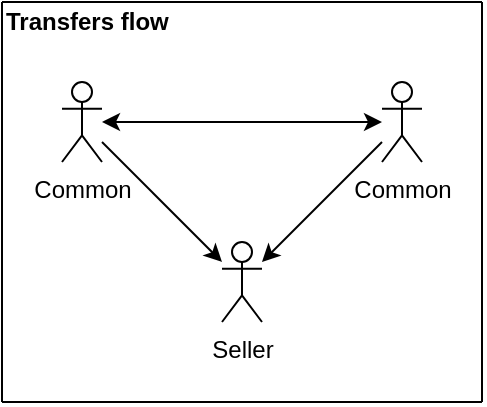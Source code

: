 <mxfile version="13.7.3" type="device" pages="3"><diagram id="zk4GaKP_lwwWdoZ-y_45" name="Transfers flow"><mxGraphModel dx="1353" dy="713" grid="1" gridSize="10" guides="1" tooltips="1" connect="1" arrows="1" fold="1" page="1" pageScale="1" pageWidth="827" pageHeight="1169" math="0" shadow="0"><root><mxCell id="BhI088Osz-gDinElNDqT-0"/><mxCell id="BhI088Osz-gDinElNDqT-1" parent="BhI088Osz-gDinElNDqT-0"/><mxCell id="kywKN0zro00sjPrpowdX-0" value="Common" style="shape=umlActor;verticalLabelPosition=bottom;verticalAlign=top;html=1;outlineConnect=0;" vertex="1" parent="BhI088Osz-gDinElNDqT-1"><mxGeometry x="70" y="80" width="20" height="40" as="geometry"/></mxCell><mxCell id="kywKN0zro00sjPrpowdX-1" value="Seller" style="shape=umlActor;verticalLabelPosition=bottom;verticalAlign=top;html=1;outlineConnect=0;" vertex="1" parent="BhI088Osz-gDinElNDqT-1"><mxGeometry x="150" y="160" width="20" height="40" as="geometry"/></mxCell><mxCell id="kywKN0zro00sjPrpowdX-5" value="Common" style="shape=umlActor;verticalLabelPosition=bottom;verticalAlign=top;html=1;outlineConnect=0;" vertex="1" parent="BhI088Osz-gDinElNDqT-1"><mxGeometry x="230" y="80" width="20" height="40" as="geometry"/></mxCell><mxCell id="kywKN0zro00sjPrpowdX-15" value="&lt;b&gt;Transfers flow&lt;/b&gt;" style="text;html=1;strokeColor=none;fillColor=none;align=left;verticalAlign=middle;whiteSpace=wrap;rounded=0;" vertex="1" parent="BhI088Osz-gDinElNDqT-1"><mxGeometry x="40" y="40" width="240" height="20" as="geometry"/></mxCell><mxCell id="kywKN0zro00sjPrpowdX-24" value="" style="endArrow=classic;startArrow=classic;html=1;" edge="1" parent="BhI088Osz-gDinElNDqT-1" source="kywKN0zro00sjPrpowdX-0" target="kywKN0zro00sjPrpowdX-5"><mxGeometry width="50" height="50" relative="1" as="geometry"><mxPoint x="420" y="300" as="sourcePoint"/><mxPoint x="180" y="100" as="targetPoint"/></mxGeometry></mxCell><mxCell id="kywKN0zro00sjPrpowdX-25" value="" style="endArrow=classic;html=1;" edge="1" parent="BhI088Osz-gDinElNDqT-1" source="kywKN0zro00sjPrpowdX-5" target="kywKN0zro00sjPrpowdX-1"><mxGeometry width="50" height="50" relative="1" as="geometry"><mxPoint x="200" y="140" as="sourcePoint"/><mxPoint x="230" y="190" as="targetPoint"/></mxGeometry></mxCell><mxCell id="kywKN0zro00sjPrpowdX-26" value="" style="endArrow=classic;html=1;" edge="1" parent="BhI088Osz-gDinElNDqT-1" source="kywKN0zro00sjPrpowdX-0" target="kywKN0zro00sjPrpowdX-1"><mxGeometry width="50" height="50" relative="1" as="geometry"><mxPoint x="110" y="160" as="sourcePoint"/><mxPoint x="130" y="150" as="targetPoint"/></mxGeometry></mxCell><mxCell id="kywKN0zro00sjPrpowdX-29" value="" style="endArrow=none;html=1;entryX=0;entryY=0;entryDx=0;entryDy=0;" edge="1" parent="BhI088Osz-gDinElNDqT-1" target="kywKN0zro00sjPrpowdX-15"><mxGeometry width="50" height="50" relative="1" as="geometry"><mxPoint x="40" y="240" as="sourcePoint"/><mxPoint x="450" y="250" as="targetPoint"/></mxGeometry></mxCell><mxCell id="kywKN0zro00sjPrpowdX-30" value="" style="endArrow=none;html=1;" edge="1" parent="BhI088Osz-gDinElNDqT-1"><mxGeometry width="50" height="50" relative="1" as="geometry"><mxPoint x="40" y="240" as="sourcePoint"/><mxPoint x="280" y="240" as="targetPoint"/></mxGeometry></mxCell><mxCell id="kywKN0zro00sjPrpowdX-31" value="" style="endArrow=none;html=1;" edge="1" parent="BhI088Osz-gDinElNDqT-1"><mxGeometry width="50" height="50" relative="1" as="geometry"><mxPoint x="280" y="240" as="sourcePoint"/><mxPoint x="280" y="40" as="targetPoint"/></mxGeometry></mxCell><mxCell id="kywKN0zro00sjPrpowdX-32" value="" style="endArrow=none;html=1;exitX=0;exitY=0;exitDx=0;exitDy=0;" edge="1" parent="BhI088Osz-gDinElNDqT-1" source="kywKN0zro00sjPrpowdX-15"><mxGeometry width="50" height="50" relative="1" as="geometry"><mxPoint x="400" y="300" as="sourcePoint"/><mxPoint x="280" y="40" as="targetPoint"/></mxGeometry></mxCell></root></mxGraphModel></diagram><diagram id="1CXlikjrQmve4zq8l1TN" name="Activities flow"><mxGraphModel dx="927" dy="489" grid="1" gridSize="10" guides="1" tooltips="1" connect="1" arrows="1" fold="1" page="1" pageScale="1" pageWidth="827" pageHeight="1169" math="0" shadow="0"><root><mxCell id="A3VcmDVoNnLbyFOkRrYP-0"/><mxCell id="A3VcmDVoNnLbyFOkRrYP-1" parent="A3VcmDVoNnLbyFOkRrYP-0"/><mxCell id="_EV9CQLepDZ9_9qNfUuO-0" value="&lt;b&gt;Activities flow - value transfer&lt;/b&gt;" style="text;html=1;strokeColor=none;fillColor=none;align=left;verticalAlign=middle;whiteSpace=wrap;rounded=0;" vertex="1" parent="A3VcmDVoNnLbyFOkRrYP-1"><mxGeometry x="40" y="50" width="200" height="20" as="geometry"/></mxCell><mxCell id="_EV9CQLepDZ9_9qNfUuO-1" style="edgeStyle=orthogonalEdgeStyle;rounded=0;orthogonalLoop=1;jettySize=auto;html=1;exitX=1;exitY=0.5;exitDx=0;exitDy=0;entryX=0;entryY=0.5;entryDx=0;entryDy=0;" edge="1" parent="A3VcmDVoNnLbyFOkRrYP-1" source="_EV9CQLepDZ9_9qNfUuO-2" target="_EV9CQLepDZ9_9qNfUuO-15"><mxGeometry relative="1" as="geometry"/></mxCell><mxCell id="-UWKmDefMxEPsFRhqtBA-2" style="edgeStyle=orthogonalEdgeStyle;rounded=0;orthogonalLoop=1;jettySize=auto;html=1;exitX=0;exitY=0.5;exitDx=0;exitDy=0;entryX=1;entryY=0.5;entryDx=0;entryDy=0;" edge="1" parent="A3VcmDVoNnLbyFOkRrYP-1" source="_EV9CQLepDZ9_9qNfUuO-2" target="-UWKmDefMxEPsFRhqtBA-0"><mxGeometry relative="1" as="geometry"/></mxCell><mxCell id="_EV9CQLepDZ9_9qNfUuO-2" value="Transfer value" style="rounded=1;whiteSpace=wrap;html=1;" vertex="1" parent="A3VcmDVoNnLbyFOkRrYP-1"><mxGeometry x="120" y="90" width="120" height="60" as="geometry"/></mxCell><mxCell id="_EV9CQLepDZ9_9qNfUuO-3" style="edgeStyle=orthogonalEdgeStyle;rounded=0;orthogonalLoop=1;jettySize=auto;html=1;exitX=0.5;exitY=1;exitDx=0;exitDy=0;entryX=0.5;entryY=0;entryDx=0;entryDy=0;" edge="1" parent="A3VcmDVoNnLbyFOkRrYP-1" source="_EV9CQLepDZ9_9qNfUuO-4" target="_EV9CQLepDZ9_9qNfUuO-6"><mxGeometry relative="1" as="geometry"/></mxCell><mxCell id="_EV9CQLepDZ9_9qNfUuO-4" value="Decrease payer's wallet value" style="rounded=1;whiteSpace=wrap;html=1;" vertex="1" parent="A3VcmDVoNnLbyFOkRrYP-1"><mxGeometry x="600" y="90" width="120" height="60" as="geometry"/></mxCell><mxCell id="_EV9CQLepDZ9_9qNfUuO-5" style="edgeStyle=orthogonalEdgeStyle;rounded=0;orthogonalLoop=1;jettySize=auto;html=1;exitX=0;exitY=0.5;exitDx=0;exitDy=0;entryX=1;entryY=0.5;entryDx=0;entryDy=0;" edge="1" parent="A3VcmDVoNnLbyFOkRrYP-1" source="_EV9CQLepDZ9_9qNfUuO-6" target="_EV9CQLepDZ9_9qNfUuO-8"><mxGeometry relative="1" as="geometry"/></mxCell><mxCell id="_EV9CQLepDZ9_9qNfUuO-6" value="Check transfer authorization" style="rounded=1;whiteSpace=wrap;html=1;" vertex="1" parent="A3VcmDVoNnLbyFOkRrYP-1"><mxGeometry x="600" y="210" width="120" height="60" as="geometry"/></mxCell><mxCell id="_EV9CQLepDZ9_9qNfUuO-7" style="edgeStyle=orthogonalEdgeStyle;rounded=0;orthogonalLoop=1;jettySize=auto;html=1;exitX=0;exitY=0.5;exitDx=0;exitDy=0;entryX=1;entryY=0.5;entryDx=0;entryDy=0;" edge="1" parent="A3VcmDVoNnLbyFOkRrYP-1" source="_EV9CQLepDZ9_9qNfUuO-8" target="_EV9CQLepDZ9_9qNfUuO-10"><mxGeometry relative="1" as="geometry"/></mxCell><mxCell id="_EV9CQLepDZ9_9qNfUuO-8" value="Add payee's wallet value" style="rounded=1;whiteSpace=wrap;html=1;" vertex="1" parent="A3VcmDVoNnLbyFOkRrYP-1"><mxGeometry x="440" y="210" width="120" height="60" as="geometry"/></mxCell><mxCell id="_EV9CQLepDZ9_9qNfUuO-9" style="edgeStyle=orthogonalEdgeStyle;rounded=0;orthogonalLoop=1;jettySize=auto;html=1;exitX=0;exitY=0.5;exitDx=0;exitDy=0;entryX=1;entryY=0.5;entryDx=0;entryDy=0;" edge="1" parent="A3VcmDVoNnLbyFOkRrYP-1" source="_EV9CQLepDZ9_9qNfUuO-10" target="_EV9CQLepDZ9_9qNfUuO-11"><mxGeometry relative="1" as="geometry"/></mxCell><mxCell id="_EV9CQLepDZ9_9qNfUuO-10" value="End transaction" style="rounded=1;whiteSpace=wrap;html=1;" vertex="1" parent="A3VcmDVoNnLbyFOkRrYP-1"><mxGeometry x="280" y="210" width="120" height="60" as="geometry"/></mxCell><mxCell id="-UWKmDefMxEPsFRhqtBA-3" style="edgeStyle=orthogonalEdgeStyle;rounded=0;orthogonalLoop=1;jettySize=auto;html=1;exitX=0;exitY=0.5;exitDx=0;exitDy=0;entryX=1;entryY=0.5;entryDx=0;entryDy=0;" edge="1" parent="A3VcmDVoNnLbyFOkRrYP-1" source="_EV9CQLepDZ9_9qNfUuO-11" target="-UWKmDefMxEPsFRhqtBA-1"><mxGeometry relative="1" as="geometry"/></mxCell><mxCell id="_EV9CQLepDZ9_9qNfUuO-11" value="Notify payee that received value" style="rounded=1;whiteSpace=wrap;html=1;" vertex="1" parent="A3VcmDVoNnLbyFOkRrYP-1"><mxGeometry x="120" y="210" width="120" height="60" as="geometry"/></mxCell><mxCell id="_EV9CQLepDZ9_9qNfUuO-12" style="edgeStyle=orthogonalEdgeStyle;rounded=0;orthogonalLoop=1;jettySize=auto;html=1;exitX=1;exitY=0.5;exitDx=0;exitDy=0;entryX=0;entryY=0.5;entryDx=0;entryDy=0;" edge="1" parent="A3VcmDVoNnLbyFOkRrYP-1" source="_EV9CQLepDZ9_9qNfUuO-13" target="_EV9CQLepDZ9_9qNfUuO-4"><mxGeometry relative="1" as="geometry"/></mxCell><mxCell id="_EV9CQLepDZ9_9qNfUuO-13" value="&lt;span&gt;Start transaction&lt;/span&gt;" style="rounded=1;whiteSpace=wrap;html=1;" vertex="1" parent="A3VcmDVoNnLbyFOkRrYP-1"><mxGeometry x="440" y="90" width="120" height="60" as="geometry"/></mxCell><mxCell id="_EV9CQLepDZ9_9qNfUuO-14" style="edgeStyle=orthogonalEdgeStyle;rounded=0;orthogonalLoop=1;jettySize=auto;html=1;exitX=1;exitY=0.5;exitDx=0;exitDy=0;entryX=0;entryY=0.5;entryDx=0;entryDy=0;" edge="1" parent="A3VcmDVoNnLbyFOkRrYP-1" source="_EV9CQLepDZ9_9qNfUuO-15" target="_EV9CQLepDZ9_9qNfUuO-13"><mxGeometry relative="1" as="geometry"/></mxCell><mxCell id="_EV9CQLepDZ9_9qNfUuO-15" value="Check payer's wallet balance" style="rounded=1;whiteSpace=wrap;html=1;" vertex="1" parent="A3VcmDVoNnLbyFOkRrYP-1"><mxGeometry x="280" y="90" width="120" height="60" as="geometry"/></mxCell><mxCell id="-UWKmDefMxEPsFRhqtBA-0" value="" style="shape=mxgraph.bpmn.shape;html=1;verticalLabelPosition=bottom;labelBackgroundColor=#ffffff;verticalAlign=top;align=center;perimeter=ellipsePerimeter;outlineConnect=0;outline=standard;symbol=general;" vertex="1" parent="A3VcmDVoNnLbyFOkRrYP-1"><mxGeometry x="40" y="105" width="30" height="30" as="geometry"/></mxCell><mxCell id="-UWKmDefMxEPsFRhqtBA-1" value="" style="shape=mxgraph.bpmn.shape;html=1;verticalLabelPosition=bottom;labelBackgroundColor=#ffffff;verticalAlign=top;align=center;perimeter=ellipsePerimeter;outlineConnect=0;outline=end;symbol=terminate;" vertex="1" parent="A3VcmDVoNnLbyFOkRrYP-1"><mxGeometry x="40" y="225" width="30" height="30" as="geometry"/></mxCell></root></mxGraphModel></diagram><diagram id="00lxuZQfzdvlmsnNwasj" name="Activities diagram"><mxGraphModel dx="1623" dy="856" grid="1" gridSize="10" guides="1" tooltips="1" connect="1" arrows="1" fold="1" page="1" pageScale="1" pageWidth="827" pageHeight="1169" math="0" shadow="0"><root><mxCell id="lu-hLuhgTBMf72ZFMixk-0"/><mxCell id="lu-hLuhgTBMf72ZFMixk-1" parent="lu-hLuhgTBMf72ZFMixk-0"/><mxCell id="JfY5ylzQSeiNao0tUjQF-0" value="&lt;b&gt;Activities diagram&lt;/b&gt;&lt;b&gt;&amp;nbsp;- value transfer&lt;/b&gt;" style="text;html=1;strokeColor=none;fillColor=none;align=left;verticalAlign=middle;whiteSpace=wrap;rounded=0;" vertex="1" parent="lu-hLuhgTBMf72ZFMixk-1"><mxGeometry x="40" y="50" width="240" height="20" as="geometry"/></mxCell><mxCell id="JfY5ylzQSeiNao0tUjQF-1" style="edgeStyle=orthogonalEdgeStyle;rounded=0;orthogonalLoop=1;jettySize=auto;html=1;exitX=1;exitY=0.5;exitDx=0;exitDy=0;entryX=0;entryY=0.5;entryDx=0;entryDy=0;" edge="1" parent="lu-hLuhgTBMf72ZFMixk-1" source="JfY5ylzQSeiNao0tUjQF-2" target="JfY5ylzQSeiNao0tUjQF-4"><mxGeometry relative="1" as="geometry"/></mxCell><mxCell id="JfY5ylzQSeiNao0tUjQF-2" value="Decrease payer's wallet value" style="rounded=1;whiteSpace=wrap;html=1;" vertex="1" parent="lu-hLuhgTBMf72ZFMixk-1"><mxGeometry x="560" y="210" width="120" height="60" as="geometry"/></mxCell><mxCell id="JfY5ylzQSeiNao0tUjQF-3" style="edgeStyle=orthogonalEdgeStyle;rounded=0;orthogonalLoop=1;jettySize=auto;html=1;exitX=0.5;exitY=1;exitDx=0;exitDy=0;entryX=0.5;entryY=0;entryDx=0;entryDy=0;" edge="1" parent="lu-hLuhgTBMf72ZFMixk-1" source="JfY5ylzQSeiNao0tUjQF-4" target="JfY5ylzQSeiNao0tUjQF-31"><mxGeometry relative="1" as="geometry"/></mxCell><mxCell id="JfY5ylzQSeiNao0tUjQF-4" value="Request check transfer authorization" style="rounded=1;whiteSpace=wrap;html=1;" vertex="1" parent="lu-hLuhgTBMf72ZFMixk-1"><mxGeometry x="720" y="210" width="120" height="60" as="geometry"/></mxCell><mxCell id="JfY5ylzQSeiNao0tUjQF-5" style="edgeStyle=orthogonalEdgeStyle;rounded=0;orthogonalLoop=1;jettySize=auto;html=1;exitX=0;exitY=0.5;exitDx=0;exitDy=0;entryX=1;entryY=0.5;entryDx=0;entryDy=0;" edge="1" parent="lu-hLuhgTBMf72ZFMixk-1" source="JfY5ylzQSeiNao0tUjQF-6" target="JfY5ylzQSeiNao0tUjQF-55"><mxGeometry relative="1" as="geometry"><mxPoint x="700" y="435" as="targetPoint"/></mxGeometry></mxCell><mxCell id="JfY5ylzQSeiNao0tUjQF-6" value="Add payee's wallet value" style="rounded=1;whiteSpace=wrap;html=1;" vertex="1" parent="lu-hLuhgTBMf72ZFMixk-1"><mxGeometry x="720" y="450" width="120" height="60" as="geometry"/></mxCell><mxCell id="JfY5ylzQSeiNao0tUjQF-7" style="edgeStyle=orthogonalEdgeStyle;rounded=0;orthogonalLoop=1;jettySize=auto;html=1;exitX=0.5;exitY=1;exitDx=0;exitDy=0;entryX=1;entryY=0.5;entryDx=0;entryDy=0;" edge="1" parent="lu-hLuhgTBMf72ZFMixk-1" source="JfY5ylzQSeiNao0tUjQF-10" target="JfY5ylzQSeiNao0tUjQF-12"><mxGeometry relative="1" as="geometry"/></mxCell><mxCell id="JfY5ylzQSeiNao0tUjQF-8" value="Queue" style="edgeLabel;html=1;align=center;verticalAlign=middle;resizable=0;points=[];" vertex="1" connectable="0" parent="JfY5ylzQSeiNao0tUjQF-7"><mxGeometry x="-0.14" y="-1" relative="1" as="geometry"><mxPoint x="1" y="-24.17" as="offset"/></mxGeometry></mxCell><mxCell id="JfY5ylzQSeiNao0tUjQF-9" style="edgeStyle=orthogonalEdgeStyle;rounded=0;orthogonalLoop=1;jettySize=auto;html=1;exitX=0;exitY=0.5;exitDx=0;exitDy=0;entryX=1;entryY=0.5;entryDx=0;entryDy=0;" edge="1" parent="lu-hLuhgTBMf72ZFMixk-1" source="JfY5ylzQSeiNao0tUjQF-10" target="JfY5ylzQSeiNao0tUjQF-40"><mxGeometry relative="1" as="geometry"/></mxCell><mxCell id="JfY5ylzQSeiNao0tUjQF-10" value="End transaction" style="rounded=1;whiteSpace=wrap;html=1;fillColor=#FF3333;" vertex="1" parent="lu-hLuhgTBMf72ZFMixk-1"><mxGeometry x="400" y="450" width="120" height="60" as="geometry"/></mxCell><mxCell id="JfY5ylzQSeiNao0tUjQF-11" style="edgeStyle=orthogonalEdgeStyle;rounded=0;orthogonalLoop=1;jettySize=auto;html=1;exitX=0;exitY=0.5;exitDx=0;exitDy=0;entryX=1;entryY=0.5;entryDx=0;entryDy=0;" edge="1" parent="lu-hLuhgTBMf72ZFMixk-1" source="JfY5ylzQSeiNao0tUjQF-12" target="JfY5ylzQSeiNao0tUjQF-47"><mxGeometry relative="1" as="geometry"/></mxCell><mxCell id="JfY5ylzQSeiNao0tUjQF-12" value="Request notify payee that received value" style="rounded=1;whiteSpace=wrap;html=1;" vertex="1" parent="lu-hLuhgTBMf72ZFMixk-1"><mxGeometry x="280" y="570" width="120" height="60" as="geometry"/></mxCell><mxCell id="JfY5ylzQSeiNao0tUjQF-13" style="edgeStyle=orthogonalEdgeStyle;rounded=0;orthogonalLoop=1;jettySize=auto;html=1;exitX=1;exitY=0.5;exitDx=0;exitDy=0;entryX=0;entryY=0.5;entryDx=0;entryDy=0;" edge="1" parent="lu-hLuhgTBMf72ZFMixk-1" source="JfY5ylzQSeiNao0tUjQF-14" target="JfY5ylzQSeiNao0tUjQF-51"><mxGeometry relative="1" as="geometry"/></mxCell><mxCell id="JfY5ylzQSeiNao0tUjQF-14" value="&lt;span&gt;Start transaction&lt;/span&gt;" style="rounded=1;whiteSpace=wrap;html=1;fillColor=#00CC00;" vertex="1" parent="lu-hLuhgTBMf72ZFMixk-1"><mxGeometry x="240" y="210" width="120" height="60" as="geometry"/></mxCell><mxCell id="JfY5ylzQSeiNao0tUjQF-15" style="edgeStyle=orthogonalEdgeStyle;rounded=0;orthogonalLoop=1;jettySize=auto;html=1;exitX=1;exitY=0.5;exitDx=0;exitDy=0;entryX=0;entryY=0.5;entryDx=0;entryDy=0;" edge="1" parent="lu-hLuhgTBMf72ZFMixk-1" source="JfY5ylzQSeiNao0tUjQF-16" target="JfY5ylzQSeiNao0tUjQF-24"><mxGeometry relative="1" as="geometry"/></mxCell><mxCell id="JfY5ylzQSeiNao0tUjQF-16" value="Check payer's wallet balance" style="rounded=1;whiteSpace=wrap;html=1;" vertex="1" parent="lu-hLuhgTBMf72ZFMixk-1"><mxGeometry x="120" y="90" width="120" height="60" as="geometry"/></mxCell><mxCell id="JfY5ylzQSeiNao0tUjQF-17" style="edgeStyle=orthogonalEdgeStyle;rounded=0;orthogonalLoop=1;jettySize=auto;html=1;exitX=1;exitY=0.5;exitDx=0;exitDy=0;entryX=0;entryY=0.5;entryDx=0;entryDy=0;" edge="1" parent="lu-hLuhgTBMf72ZFMixk-1" source="JfY5ylzQSeiNao0tUjQF-18" target="JfY5ylzQSeiNao0tUjQF-16"><mxGeometry relative="1" as="geometry"/></mxCell><mxCell id="JfY5ylzQSeiNao0tUjQF-18" value="" style="shape=mxgraph.bpmn.shape;html=1;verticalLabelPosition=bottom;labelBackgroundColor=#ffffff;verticalAlign=top;align=center;perimeter=ellipsePerimeter;outlineConnect=0;outline=standard;symbol=general;" vertex="1" parent="lu-hLuhgTBMf72ZFMixk-1"><mxGeometry x="40" y="105" width="30" height="30" as="geometry"/></mxCell><mxCell id="JfY5ylzQSeiNao0tUjQF-19" value="" style="shape=mxgraph.bpmn.shape;html=1;verticalLabelPosition=bottom;labelBackgroundColor=#ffffff;verticalAlign=top;align=center;perimeter=ellipsePerimeter;outlineConnect=0;outline=end;symbol=terminate;" vertex="1" parent="lu-hLuhgTBMf72ZFMixk-1"><mxGeometry x="690" y="105" width="30" height="30" as="geometry"/></mxCell><mxCell id="JfY5ylzQSeiNao0tUjQF-20" style="edgeStyle=orthogonalEdgeStyle;rounded=0;orthogonalLoop=1;jettySize=auto;html=1;exitX=0.5;exitY=1;exitDx=0;exitDy=0;entryX=0.5;entryY=0;entryDx=0;entryDy=0;" edge="1" parent="lu-hLuhgTBMf72ZFMixk-1" source="JfY5ylzQSeiNao0tUjQF-24" target="JfY5ylzQSeiNao0tUjQF-14"><mxGeometry relative="1" as="geometry"/></mxCell><mxCell id="JfY5ylzQSeiNao0tUjQF-21" value="Yes" style="edgeLabel;html=1;align=center;verticalAlign=middle;resizable=0;points=[];" vertex="1" connectable="0" parent="JfY5ylzQSeiNao0tUjQF-20"><mxGeometry x="-0.294" relative="1" as="geometry"><mxPoint y="5.43" as="offset"/></mxGeometry></mxCell><mxCell id="JfY5ylzQSeiNao0tUjQF-22" style="edgeStyle=orthogonalEdgeStyle;rounded=0;orthogonalLoop=1;jettySize=auto;html=1;exitX=1;exitY=0.5;exitDx=0;exitDy=0;entryX=0;entryY=0.5;entryDx=0;entryDy=0;" edge="1" parent="lu-hLuhgTBMf72ZFMixk-1" source="JfY5ylzQSeiNao0tUjQF-24" target="JfY5ylzQSeiNao0tUjQF-49"><mxGeometry relative="1" as="geometry"/></mxCell><mxCell id="JfY5ylzQSeiNao0tUjQF-23" value="No" style="edgeLabel;html=1;align=center;verticalAlign=middle;resizable=0;points=[];" vertex="1" connectable="0" parent="JfY5ylzQSeiNao0tUjQF-22"><mxGeometry x="-0.331" relative="1" as="geometry"><mxPoint as="offset"/></mxGeometry></mxCell><mxCell id="JfY5ylzQSeiNao0tUjQF-24" value="" style="rhombus;whiteSpace=wrap;html=1;" vertex="1" parent="lu-hLuhgTBMf72ZFMixk-1"><mxGeometry x="280" y="100" width="40" height="40" as="geometry"/></mxCell><mxCell id="JfY5ylzQSeiNao0tUjQF-25" style="edgeStyle=orthogonalEdgeStyle;rounded=0;orthogonalLoop=1;jettySize=auto;html=1;exitX=1;exitY=0.5;exitDx=0;exitDy=0;entryX=0;entryY=0.5;entryDx=0;entryDy=0;" edge="1" parent="lu-hLuhgTBMf72ZFMixk-1" source="JfY5ylzQSeiNao0tUjQF-26" target="JfY5ylzQSeiNao0tUjQF-19"><mxGeometry relative="1" as="geometry"/></mxCell><mxCell id="JfY5ylzQSeiNao0tUjQF-26" value="Return 400" style="rounded=1;whiteSpace=wrap;html=1;" vertex="1" parent="lu-hLuhgTBMf72ZFMixk-1"><mxGeometry x="520" y="90" width="120" height="60" as="geometry"/></mxCell><mxCell id="JfY5ylzQSeiNao0tUjQF-27" style="edgeStyle=orthogonalEdgeStyle;rounded=0;orthogonalLoop=1;jettySize=auto;html=1;exitX=0.5;exitY=1;exitDx=0;exitDy=0;entryX=0.5;entryY=0;entryDx=0;entryDy=0;" edge="1" parent="lu-hLuhgTBMf72ZFMixk-1" source="JfY5ylzQSeiNao0tUjQF-31" target="JfY5ylzQSeiNao0tUjQF-6"><mxGeometry relative="1" as="geometry"/></mxCell><mxCell id="JfY5ylzQSeiNao0tUjQF-28" value="Yes" style="edgeLabel;html=1;align=center;verticalAlign=middle;resizable=0;points=[];" vertex="1" connectable="0" parent="JfY5ylzQSeiNao0tUjQF-27"><mxGeometry x="-0.379" y="1" relative="1" as="geometry"><mxPoint as="offset"/></mxGeometry></mxCell><mxCell id="JfY5ylzQSeiNao0tUjQF-29" style="edgeStyle=orthogonalEdgeStyle;rounded=0;orthogonalLoop=1;jettySize=auto;html=1;exitX=0;exitY=0.5;exitDx=0;exitDy=0;entryX=1;entryY=0.5;entryDx=0;entryDy=0;" edge="1" parent="lu-hLuhgTBMf72ZFMixk-1" source="JfY5ylzQSeiNao0tUjQF-31" target="JfY5ylzQSeiNao0tUjQF-53"><mxGeometry relative="1" as="geometry"><mxPoint x="730" y="370" as="targetPoint"/></mxGeometry></mxCell><mxCell id="JfY5ylzQSeiNao0tUjQF-30" value="No" style="edgeLabel;html=1;align=center;verticalAlign=middle;resizable=0;points=[];" vertex="1" connectable="0" parent="JfY5ylzQSeiNao0tUjQF-29"><mxGeometry x="-0.239" y="1" relative="1" as="geometry"><mxPoint x="5.15" y="-1" as="offset"/></mxGeometry></mxCell><mxCell id="JfY5ylzQSeiNao0tUjQF-31" value="" style="rhombus;whiteSpace=wrap;html=1;" vertex="1" parent="lu-hLuhgTBMf72ZFMixk-1"><mxGeometry x="760" y="340" width="40" height="40" as="geometry"/></mxCell><mxCell id="JfY5ylzQSeiNao0tUjQF-32" style="edgeStyle=orthogonalEdgeStyle;rounded=0;orthogonalLoop=1;jettySize=auto;html=1;exitX=0;exitY=0.5;exitDx=0;exitDy=0;entryX=1;entryY=0.5;entryDx=0;entryDy=0;" edge="1" parent="lu-hLuhgTBMf72ZFMixk-1" source="JfY5ylzQSeiNao0tUjQF-33" target="JfY5ylzQSeiNao0tUjQF-36"><mxGeometry relative="1" as="geometry"/></mxCell><mxCell id="JfY5ylzQSeiNao0tUjQF-33" value="End transaction" style="rounded=1;whiteSpace=wrap;html=1;fillColor=#FF3333;" vertex="1" parent="lu-hLuhgTBMf72ZFMixk-1"><mxGeometry x="280" y="330" width="120" height="60" as="geometry"/></mxCell><mxCell id="JfY5ylzQSeiNao0tUjQF-34" value="" style="shape=mxgraph.bpmn.shape;html=1;verticalLabelPosition=bottom;labelBackgroundColor=#ffffff;verticalAlign=top;align=center;perimeter=ellipsePerimeter;outlineConnect=0;outline=end;symbol=terminate;" vertex="1" parent="lu-hLuhgTBMf72ZFMixk-1"><mxGeometry x="40" y="345" width="30" height="30" as="geometry"/></mxCell><mxCell id="JfY5ylzQSeiNao0tUjQF-35" style="edgeStyle=orthogonalEdgeStyle;rounded=0;orthogonalLoop=1;jettySize=auto;html=1;exitX=0;exitY=0.5;exitDx=0;exitDy=0;entryX=1;entryY=0.5;entryDx=0;entryDy=0;" edge="1" parent="lu-hLuhgTBMf72ZFMixk-1" source="JfY5ylzQSeiNao0tUjQF-36" target="JfY5ylzQSeiNao0tUjQF-34"><mxGeometry relative="1" as="geometry"/></mxCell><mxCell id="JfY5ylzQSeiNao0tUjQF-36" value="Return 401" style="rounded=1;whiteSpace=wrap;html=1;" vertex="1" parent="lu-hLuhgTBMf72ZFMixk-1"><mxGeometry x="120" y="330" width="120" height="60" as="geometry"/></mxCell><mxCell id="JfY5ylzQSeiNao0tUjQF-37" value="" style="shape=mxgraph.bpmn.shape;html=1;verticalLabelPosition=bottom;labelBackgroundColor=#ffffff;verticalAlign=top;align=center;perimeter=ellipsePerimeter;outlineConnect=0;outline=end;symbol=terminate;" vertex="1" parent="lu-hLuhgTBMf72ZFMixk-1"><mxGeometry x="160" y="465" width="30" height="30" as="geometry"/></mxCell><mxCell id="JfY5ylzQSeiNao0tUjQF-38" value="" style="shape=mxgraph.bpmn.shape;html=1;verticalLabelPosition=bottom;labelBackgroundColor=#ffffff;verticalAlign=top;align=center;perimeter=ellipsePerimeter;outlineConnect=0;outline=end;symbol=terminate;" vertex="1" parent="lu-hLuhgTBMf72ZFMixk-1"><mxGeometry x="120" y="585" width="30" height="30" as="geometry"/></mxCell><mxCell id="JfY5ylzQSeiNao0tUjQF-39" style="edgeStyle=orthogonalEdgeStyle;rounded=0;orthogonalLoop=1;jettySize=auto;html=1;exitX=0;exitY=0.5;exitDx=0;exitDy=0;entryX=1;entryY=0.5;entryDx=0;entryDy=0;" edge="1" parent="lu-hLuhgTBMf72ZFMixk-1" source="JfY5ylzQSeiNao0tUjQF-40" target="JfY5ylzQSeiNao0tUjQF-37"><mxGeometry relative="1" as="geometry"/></mxCell><mxCell id="JfY5ylzQSeiNao0tUjQF-40" value="Return 200" style="rounded=1;whiteSpace=wrap;html=1;" vertex="1" parent="lu-hLuhgTBMf72ZFMixk-1"><mxGeometry x="240" y="450" width="120" height="60" as="geometry"/></mxCell><mxCell id="JfY5ylzQSeiNao0tUjQF-41" style="edgeStyle=orthogonalEdgeStyle;rounded=0;orthogonalLoop=1;jettySize=auto;html=1;exitX=0;exitY=0.5;exitDx=0;exitDy=0;entryX=1;entryY=0.5;entryDx=0;entryDy=0;" edge="1" parent="lu-hLuhgTBMf72ZFMixk-1" source="JfY5ylzQSeiNao0tUjQF-42" target="JfY5ylzQSeiNao0tUjQF-33"><mxGeometry relative="1" as="geometry"><mxPoint x="560.0" y="360" as="targetPoint"/></mxGeometry></mxCell><mxCell id="JfY5ylzQSeiNao0tUjQF-42" value="Give back payer's wallet value" style="rounded=1;whiteSpace=wrap;html=1;" vertex="1" parent="lu-hLuhgTBMf72ZFMixk-1"><mxGeometry x="440" y="330" width="120" height="60" as="geometry"/></mxCell><mxCell id="JfY5ylzQSeiNao0tUjQF-43" style="edgeStyle=orthogonalEdgeStyle;rounded=0;orthogonalLoop=1;jettySize=auto;html=1;exitX=0;exitY=0.5;exitDx=0;exitDy=0;entryX=1;entryY=0.5;entryDx=0;entryDy=0;" edge="1" parent="lu-hLuhgTBMf72ZFMixk-1" source="JfY5ylzQSeiNao0tUjQF-47" target="JfY5ylzQSeiNao0tUjQF-38"><mxGeometry relative="1" as="geometry"/></mxCell><mxCell id="JfY5ylzQSeiNao0tUjQF-44" value="Yes" style="edgeLabel;html=1;align=center;verticalAlign=middle;resizable=0;points=[];" vertex="1" connectable="0" parent="JfY5ylzQSeiNao0tUjQF-43"><mxGeometry x="0.097" relative="1" as="geometry"><mxPoint x="7.38" as="offset"/></mxGeometry></mxCell><mxCell id="JfY5ylzQSeiNao0tUjQF-45" style="edgeStyle=orthogonalEdgeStyle;rounded=0;orthogonalLoop=1;jettySize=auto;html=1;exitX=0.5;exitY=1;exitDx=0;exitDy=0;entryX=0;entryY=0.5;entryDx=0;entryDy=0;" edge="1" parent="lu-hLuhgTBMf72ZFMixk-1" source="JfY5ylzQSeiNao0tUjQF-47" target="JfY5ylzQSeiNao0tUjQF-57"><mxGeometry relative="1" as="geometry"><Array as="points"><mxPoint x="220" y="720"/></Array></mxGeometry></mxCell><mxCell id="JfY5ylzQSeiNao0tUjQF-46" value="No" style="edgeLabel;html=1;align=center;verticalAlign=middle;resizable=0;points=[];" vertex="1" connectable="0" parent="JfY5ylzQSeiNao0tUjQF-45"><mxGeometry x="-0.85" y="-1" relative="1" as="geometry"><mxPoint as="offset"/></mxGeometry></mxCell><mxCell id="JfY5ylzQSeiNao0tUjQF-47" value="" style="rhombus;whiteSpace=wrap;html=1;" vertex="1" parent="lu-hLuhgTBMf72ZFMixk-1"><mxGeometry x="200" y="580" width="40" height="40" as="geometry"/></mxCell><mxCell id="JfY5ylzQSeiNao0tUjQF-48" style="edgeStyle=orthogonalEdgeStyle;rounded=0;orthogonalLoop=1;jettySize=auto;html=1;exitX=1;exitY=0.5;exitDx=0;exitDy=0;entryX=0;entryY=0.5;entryDx=0;entryDy=0;" edge="1" parent="lu-hLuhgTBMf72ZFMixk-1" source="JfY5ylzQSeiNao0tUjQF-49" target="JfY5ylzQSeiNao0tUjQF-26"><mxGeometry relative="1" as="geometry"/></mxCell><mxCell id="JfY5ylzQSeiNao0tUjQF-49" value="Register system log" style="rounded=1;whiteSpace=wrap;html=1;" vertex="1" parent="lu-hLuhgTBMf72ZFMixk-1"><mxGeometry x="360" y="90" width="120" height="60" as="geometry"/></mxCell><mxCell id="JfY5ylzQSeiNao0tUjQF-50" style="edgeStyle=orthogonalEdgeStyle;rounded=0;orthogonalLoop=1;jettySize=auto;html=1;exitX=1;exitY=0.5;exitDx=0;exitDy=0;entryX=0;entryY=0.5;entryDx=0;entryDy=0;" edge="1" parent="lu-hLuhgTBMf72ZFMixk-1" source="JfY5ylzQSeiNao0tUjQF-51" target="JfY5ylzQSeiNao0tUjQF-2"><mxGeometry relative="1" as="geometry"/></mxCell><mxCell id="JfY5ylzQSeiNao0tUjQF-51" value="Register transfer log" style="rounded=1;whiteSpace=wrap;html=1;" vertex="1" parent="lu-hLuhgTBMf72ZFMixk-1"><mxGeometry x="400" y="210" width="120" height="60" as="geometry"/></mxCell><mxCell id="JfY5ylzQSeiNao0tUjQF-52" style="edgeStyle=orthogonalEdgeStyle;rounded=0;orthogonalLoop=1;jettySize=auto;html=1;exitX=0;exitY=0.5;exitDx=0;exitDy=0;entryX=1;entryY=0.5;entryDx=0;entryDy=0;" edge="1" parent="lu-hLuhgTBMf72ZFMixk-1" source="JfY5ylzQSeiNao0tUjQF-53" target="JfY5ylzQSeiNao0tUjQF-42"><mxGeometry relative="1" as="geometry"/></mxCell><mxCell id="JfY5ylzQSeiNao0tUjQF-53" value="Register transfer log&lt;br&gt;Register system log" style="rounded=1;whiteSpace=wrap;html=1;" vertex="1" parent="lu-hLuhgTBMf72ZFMixk-1"><mxGeometry x="600" y="330" width="120" height="60" as="geometry"/></mxCell><mxCell id="JfY5ylzQSeiNao0tUjQF-54" style="edgeStyle=orthogonalEdgeStyle;rounded=0;orthogonalLoop=1;jettySize=auto;html=1;exitX=0;exitY=0.5;exitDx=0;exitDy=0;entryX=1;entryY=0.5;entryDx=0;entryDy=0;" edge="1" parent="lu-hLuhgTBMf72ZFMixk-1" source="JfY5ylzQSeiNao0tUjQF-55" target="JfY5ylzQSeiNao0tUjQF-10"><mxGeometry relative="1" as="geometry"/></mxCell><mxCell id="JfY5ylzQSeiNao0tUjQF-55" value="Register transfer log" style="rounded=1;whiteSpace=wrap;html=1;" vertex="1" parent="lu-hLuhgTBMf72ZFMixk-1"><mxGeometry x="560" y="450" width="120" height="60" as="geometry"/></mxCell><mxCell id="JfY5ylzQSeiNao0tUjQF-56" style="edgeStyle=orthogonalEdgeStyle;rounded=0;orthogonalLoop=1;jettySize=auto;html=1;exitX=0.5;exitY=0;exitDx=0;exitDy=0;entryX=0.5;entryY=1;entryDx=0;entryDy=0;" edge="1" parent="lu-hLuhgTBMf72ZFMixk-1" source="JfY5ylzQSeiNao0tUjQF-57" target="JfY5ylzQSeiNao0tUjQF-12"><mxGeometry relative="1" as="geometry"/></mxCell><mxCell id="JfY5ylzQSeiNao0tUjQF-57" value="Register system log" style="rounded=1;whiteSpace=wrap;html=1;" vertex="1" parent="lu-hLuhgTBMf72ZFMixk-1"><mxGeometry x="280" y="690" width="120" height="60" as="geometry"/></mxCell><mxCell id="B8aZrQx0DXdYyTf7_jsp-0" value="" style="shape=mxgraph.bpmn.shape;html=1;verticalLabelPosition=bottom;labelBackgroundColor=#ffffff;verticalAlign=top;align=center;perimeter=ellipsePerimeter;outlineConnect=0;outline=end;symbol=terminate;" vertex="1" parent="lu-hLuhgTBMf72ZFMixk-1"><mxGeometry x="690" y="105" width="30" height="30" as="geometry"/></mxCell></root></mxGraphModel></diagram></mxfile>